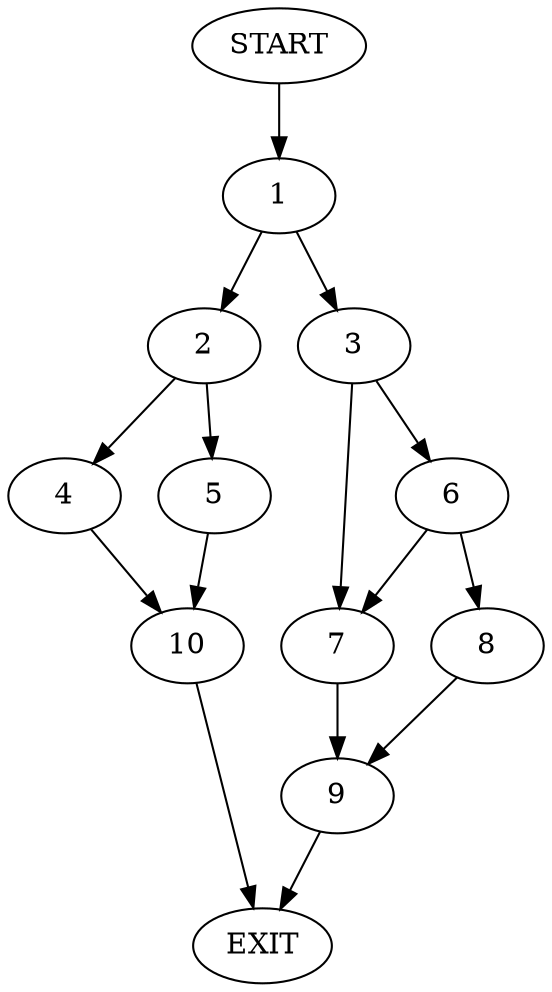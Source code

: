 digraph {
0 [label="START"]
11 [label="EXIT"]
0 -> 1
1 -> 2
1 -> 3
2 -> 4
2 -> 5
3 -> 6
3 -> 7
6 -> 8
6 -> 7
7 -> 9
8 -> 9
9 -> 11
4 -> 10
5 -> 10
10 -> 11
}
